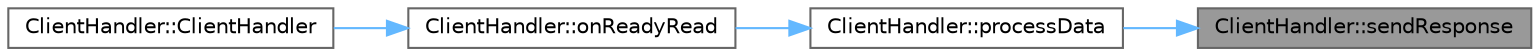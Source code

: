 digraph "ClientHandler::sendResponse"
{
 // LATEX_PDF_SIZE
  bgcolor="transparent";
  edge [fontname=Helvetica,fontsize=10,labelfontname=Helvetica,labelfontsize=10];
  node [fontname=Helvetica,fontsize=10,shape=box,height=0.2,width=0.4];
  rankdir="RL";
  Node1 [id="Node000001",label="ClientHandler::sendResponse",height=0.2,width=0.4,color="gray40", fillcolor="grey60", style="filled", fontcolor="black",tooltip="Отправляет ответ клиенту"];
  Node1 -> Node2 [id="edge1_Node000001_Node000002",dir="back",color="steelblue1",style="solid",tooltip=" "];
  Node2 [id="Node000002",label="ClientHandler::processData",height=0.2,width=0.4,color="grey40", fillcolor="white", style="filled",URL="$class_client_handler.html#aff9f8b95d206524e5c093e809200e047",tooltip="Обрабатывает полученные от клиента данные"];
  Node2 -> Node3 [id="edge2_Node000002_Node000003",dir="back",color="steelblue1",style="solid",tooltip=" "];
  Node3 [id="Node000003",label="ClientHandler::onReadyRead",height=0.2,width=0.4,color="grey40", fillcolor="white", style="filled",URL="$class_client_handler.html#a232b13b7e231e00a2ddbd98de6e104ce",tooltip="Слот для обработки данных, поступающих от клиента"];
  Node3 -> Node4 [id="edge3_Node000003_Node000004",dir="back",color="steelblue1",style="solid",tooltip=" "];
  Node4 [id="Node000004",label="ClientHandler::ClientHandler",height=0.2,width=0.4,color="grey40", fillcolor="white", style="filled",URL="$class_client_handler.html#a5b9105daa20c2fa68e5e3ed8f9ce9cd5",tooltip="Конструктор класса ClientHandler."];
}
